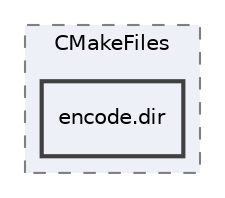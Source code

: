 digraph "build/encode/CMakeFiles/encode.dir"
{
 // LATEX_PDF_SIZE
  edge [fontname="Helvetica",fontsize="10",labelfontname="Helvetica",labelfontsize="10"];
  node [fontname="Helvetica",fontsize="10",shape=record];
  compound=true
  subgraph clusterdir_9e9f1f624e1eee34633bde31808c36d0 {
    graph [ bgcolor="#edf0f7", pencolor="grey50", style="filled,dashed,", label="CMakeFiles", fontname="Helvetica", fontsize="10", URL="dir_9e9f1f624e1eee34633bde31808c36d0.html"]
  dir_371d92e3ae58343e38404f5f179343ce [shape=box, label="encode.dir", style="filled,bold,", fillcolor="#edf0f7", color="grey25", URL="dir_371d92e3ae58343e38404f5f179343ce.html"];
  }
}
